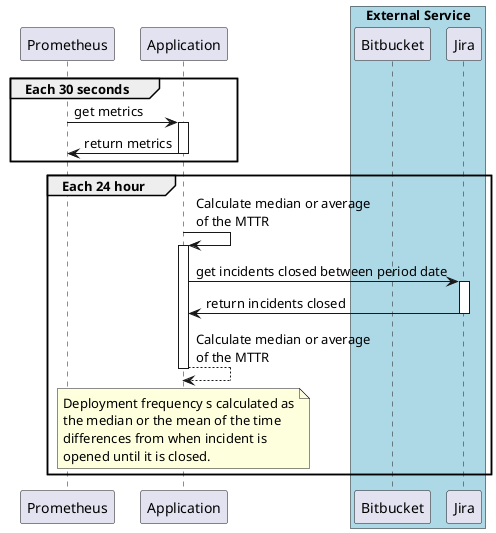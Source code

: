 @startuml Deployment Frequency

participant Prometheus as prom
participant Application as app
box "External Service" #LightBlue
participant Bitbucket as git
participant Jira as issue
end box

group Each 30 seconds
	prom -> app : get metrics
	activate app
		app -> prom : return metrics
	deactivate app
end
group Each 24 hour
	app -> app : Calculate median or average\nof the MTTR
	activate app
		app -> issue : get incidents closed between period date
		activate issue
			app <- issue : return incidents closed
		deactivate issue
		return Calculate median or average\nof the MTTR
		note over app
			Deployment frequency s calculated as
			the median or the mean of the time
			differences from when incident is
			opened until it is closed.
		end note
	deactivate app
end

@enduml